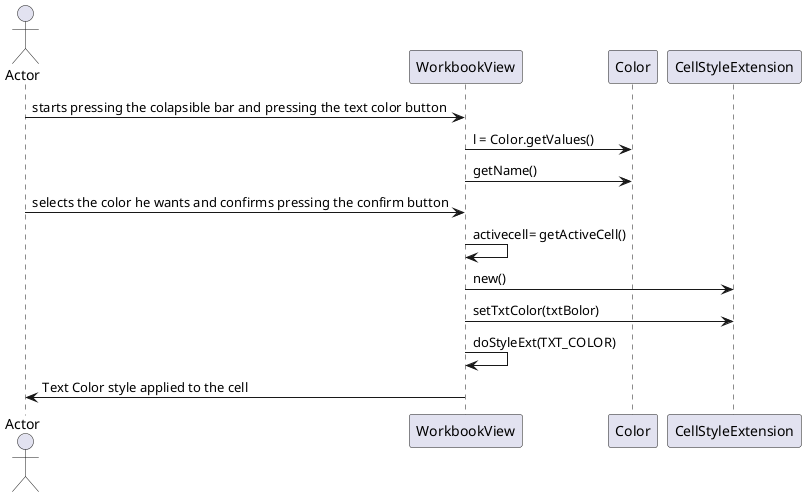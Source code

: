 @startuml
actor Actor
  participant "WorkbookView" as WV
participant "Color" as C
  

  Actor -> WV : starts pressing the colapsible bar and pressing the text color button
  WV -> C : l = Color.getValues()
  WV -> C : getName()
  Actor -> WV : selects the color he wants and confirms pressing the confirm button
  WV -> WV : activecell= getActiveCell()
  WV -> CellStyleExtension : new()
  WV -> CellStyleExtension : setTxtColor(txtBolor)
  WV -> WV : doStyleExt(TXT_COLOR)
  WV -> Actor : Text Color style applied to the cell
@enduml